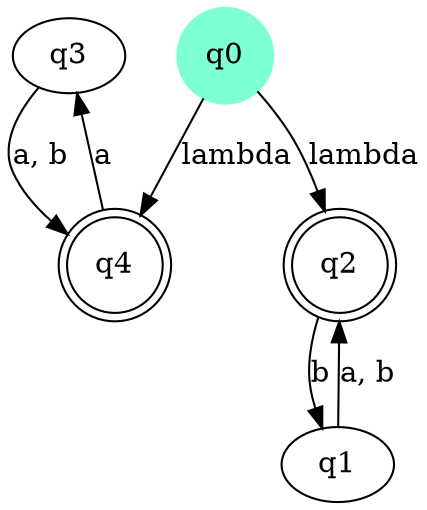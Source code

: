 // FSM
digraph {
	q3
	q1
	node [shape=doublecircle]
	q2
	q4
	node [color=aquamarine shape=circle style=filled]
	q0
	node [shape=circle]
	q0 -> q2 [label=lambda]
	q0 -> q4 [label=lambda]
	q1 -> q2 [label="a, b"]
	q2 -> q1 [label=b]
	q3 -> q4 [label="a, b"]
	q4 -> q3 [label=a]
}
